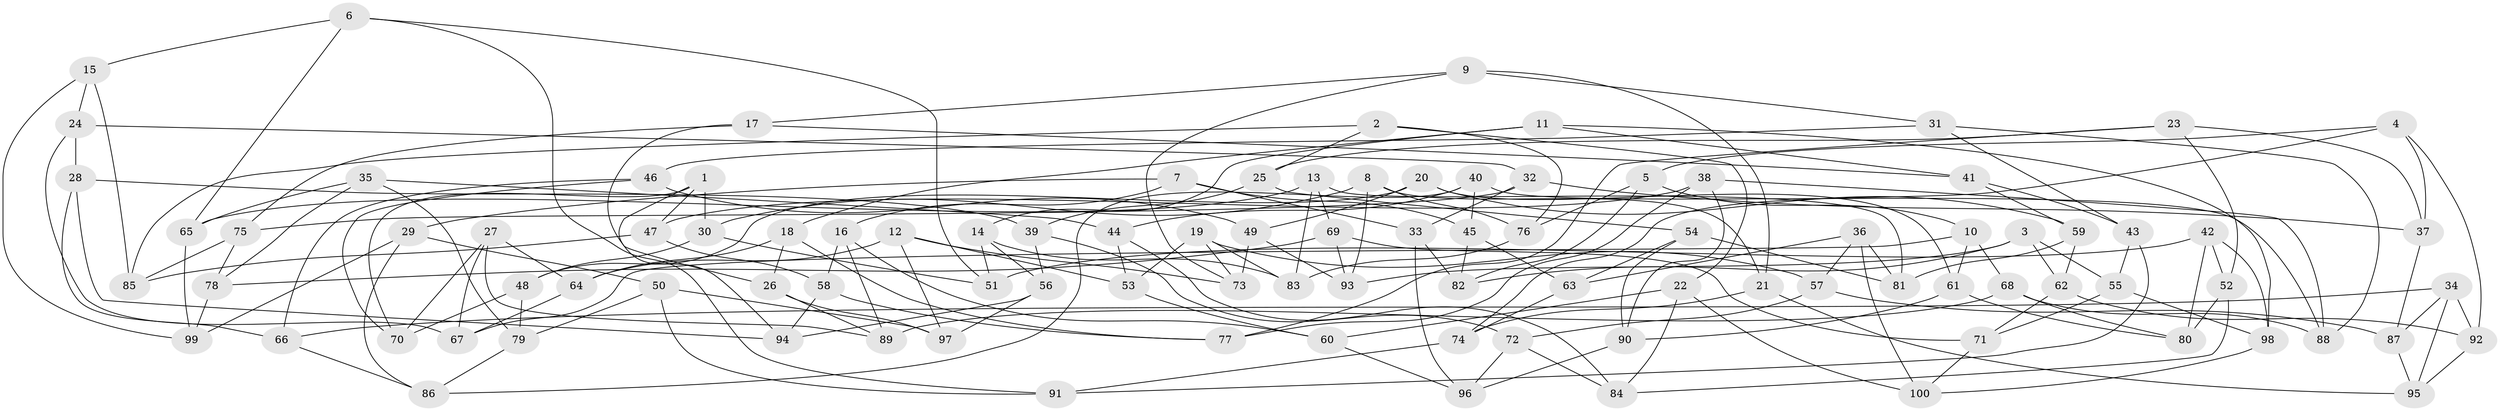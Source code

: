 // Generated by graph-tools (version 1.1) at 2025/26/03/09/25 03:26:51]
// undirected, 100 vertices, 200 edges
graph export_dot {
graph [start="1"]
  node [color=gray90,style=filled];
  1;
  2;
  3;
  4;
  5;
  6;
  7;
  8;
  9;
  10;
  11;
  12;
  13;
  14;
  15;
  16;
  17;
  18;
  19;
  20;
  21;
  22;
  23;
  24;
  25;
  26;
  27;
  28;
  29;
  30;
  31;
  32;
  33;
  34;
  35;
  36;
  37;
  38;
  39;
  40;
  41;
  42;
  43;
  44;
  45;
  46;
  47;
  48;
  49;
  50;
  51;
  52;
  53;
  54;
  55;
  56;
  57;
  58;
  59;
  60;
  61;
  62;
  63;
  64;
  65;
  66;
  67;
  68;
  69;
  70;
  71;
  72;
  73;
  74;
  75;
  76;
  77;
  78;
  79;
  80;
  81;
  82;
  83;
  84;
  85;
  86;
  87;
  88;
  89;
  90;
  91;
  92;
  93;
  94;
  95;
  96;
  97;
  98;
  99;
  100;
  1 -- 70;
  1 -- 47;
  1 -- 30;
  1 -- 94;
  2 -- 25;
  2 -- 22;
  2 -- 85;
  2 -- 76;
  3 -- 55;
  3 -- 93;
  3 -- 62;
  3 -- 82;
  4 -- 92;
  4 -- 5;
  4 -- 74;
  4 -- 37;
  5 -- 76;
  5 -- 10;
  5 -- 82;
  6 -- 65;
  6 -- 51;
  6 -- 15;
  6 -- 91;
  7 -- 29;
  7 -- 16;
  7 -- 45;
  7 -- 33;
  8 -- 30;
  8 -- 93;
  8 -- 21;
  8 -- 76;
  9 -- 17;
  9 -- 21;
  9 -- 73;
  9 -- 31;
  10 -- 68;
  10 -- 61;
  10 -- 67;
  11 -- 14;
  11 -- 18;
  11 -- 98;
  11 -- 41;
  12 -- 97;
  12 -- 64;
  12 -- 53;
  12 -- 73;
  13 -- 81;
  13 -- 83;
  13 -- 69;
  13 -- 65;
  14 -- 83;
  14 -- 56;
  14 -- 51;
  15 -- 85;
  15 -- 24;
  15 -- 99;
  16 -- 60;
  16 -- 89;
  16 -- 58;
  17 -- 26;
  17 -- 41;
  17 -- 75;
  18 -- 64;
  18 -- 26;
  18 -- 77;
  19 -- 73;
  19 -- 83;
  19 -- 53;
  19 -- 57;
  20 -- 59;
  20 -- 61;
  20 -- 48;
  20 -- 49;
  21 -- 95;
  21 -- 74;
  22 -- 84;
  22 -- 100;
  22 -- 60;
  23 -- 77;
  23 -- 37;
  23 -- 25;
  23 -- 52;
  24 -- 28;
  24 -- 67;
  24 -- 32;
  25 -- 54;
  25 -- 39;
  26 -- 97;
  26 -- 89;
  27 -- 70;
  27 -- 64;
  27 -- 67;
  27 -- 89;
  28 -- 39;
  28 -- 94;
  28 -- 66;
  29 -- 86;
  29 -- 50;
  29 -- 99;
  30 -- 51;
  30 -- 48;
  31 -- 43;
  31 -- 46;
  31 -- 88;
  32 -- 75;
  32 -- 37;
  32 -- 33;
  33 -- 82;
  33 -- 96;
  34 -- 95;
  34 -- 92;
  34 -- 66;
  34 -- 87;
  35 -- 65;
  35 -- 44;
  35 -- 79;
  35 -- 78;
  36 -- 57;
  36 -- 81;
  36 -- 100;
  36 -- 63;
  37 -- 87;
  38 -- 77;
  38 -- 88;
  38 -- 90;
  38 -- 47;
  39 -- 72;
  39 -- 56;
  40 -- 45;
  40 -- 88;
  40 -- 86;
  40 -- 44;
  41 -- 43;
  41 -- 59;
  42 -- 52;
  42 -- 51;
  42 -- 98;
  42 -- 80;
  43 -- 91;
  43 -- 55;
  44 -- 53;
  44 -- 84;
  45 -- 82;
  45 -- 63;
  46 -- 70;
  46 -- 66;
  46 -- 49;
  47 -- 58;
  47 -- 85;
  48 -- 79;
  48 -- 70;
  49 -- 73;
  49 -- 93;
  50 -- 91;
  50 -- 79;
  50 -- 97;
  52 -- 80;
  52 -- 84;
  53 -- 60;
  54 -- 90;
  54 -- 63;
  54 -- 81;
  55 -- 71;
  55 -- 98;
  56 -- 94;
  56 -- 97;
  57 -- 87;
  57 -- 72;
  58 -- 94;
  58 -- 77;
  59 -- 62;
  59 -- 81;
  60 -- 96;
  61 -- 90;
  61 -- 80;
  62 -- 71;
  62 -- 92;
  63 -- 74;
  64 -- 67;
  65 -- 99;
  66 -- 86;
  68 -- 88;
  68 -- 80;
  68 -- 89;
  69 -- 71;
  69 -- 93;
  69 -- 78;
  71 -- 100;
  72 -- 84;
  72 -- 96;
  74 -- 91;
  75 -- 85;
  75 -- 78;
  76 -- 83;
  78 -- 99;
  79 -- 86;
  87 -- 95;
  90 -- 96;
  92 -- 95;
  98 -- 100;
}
